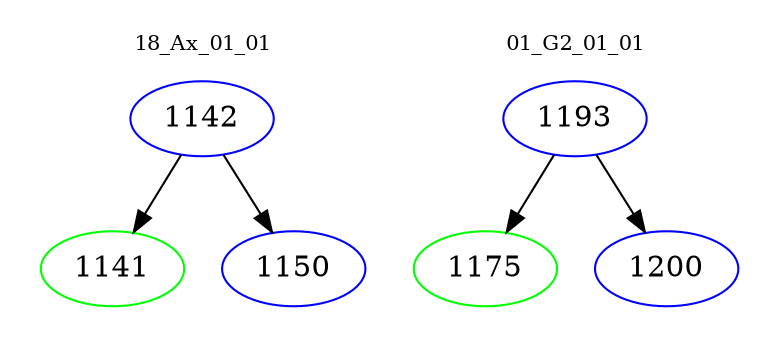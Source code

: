 digraph{
subgraph cluster_0 {
color = white
label = "18_Ax_01_01";
fontsize=10;
T0_1142 [label="1142", color="blue"]
T0_1142 -> T0_1141 [color="black"]
T0_1141 [label="1141", color="green"]
T0_1142 -> T0_1150 [color="black"]
T0_1150 [label="1150", color="blue"]
}
subgraph cluster_1 {
color = white
label = "01_G2_01_01";
fontsize=10;
T1_1193 [label="1193", color="blue"]
T1_1193 -> T1_1175 [color="black"]
T1_1175 [label="1175", color="green"]
T1_1193 -> T1_1200 [color="black"]
T1_1200 [label="1200", color="blue"]
}
}
